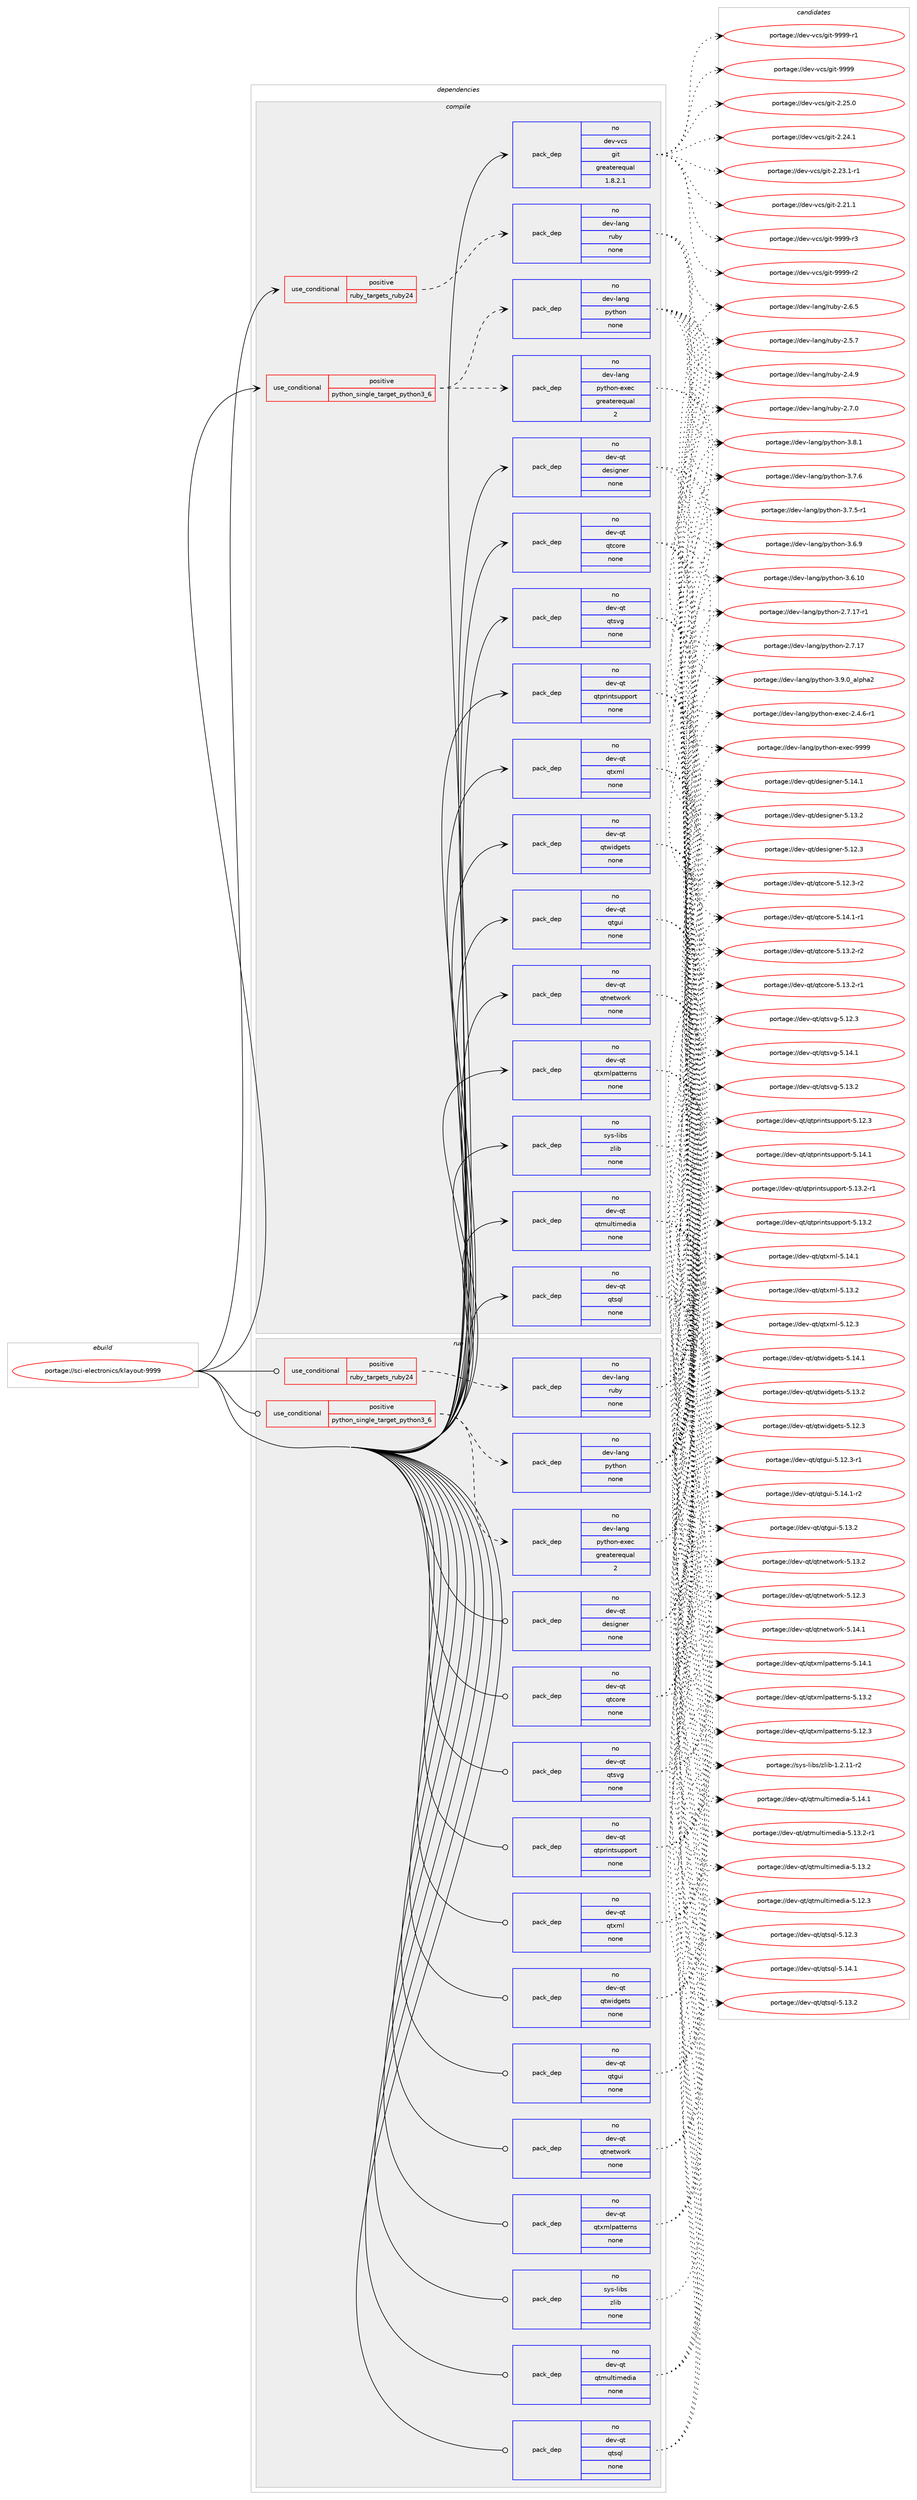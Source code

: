 digraph prolog {

# *************
# Graph options
# *************

newrank=true;
concentrate=true;
compound=true;
graph [rankdir=LR,fontname=Helvetica,fontsize=10,ranksep=1.5];#, ranksep=2.5, nodesep=0.2];
edge  [arrowhead=vee];
node  [fontname=Helvetica,fontsize=10];

# **********
# The ebuild
# **********

subgraph cluster_leftcol {
color=gray;
rank=same;
label=<<i>ebuild</i>>;
id [label="portage://sci-electronics/klayout-9999", color=red, width=4, href="../sci-electronics/klayout-9999.svg"];
}

# ****************
# The dependencies
# ****************

subgraph cluster_midcol {
color=gray;
label=<<i>dependencies</i>>;
subgraph cluster_compile {
fillcolor="#eeeeee";
style=filled;
label=<<i>compile</i>>;
subgraph cond19942 {
dependency98094 [label=<<TABLE BORDER="0" CELLBORDER="1" CELLSPACING="0" CELLPADDING="4"><TR><TD ROWSPAN="3" CELLPADDING="10">use_conditional</TD></TR><TR><TD>positive</TD></TR><TR><TD>python_single_target_python3_6</TD></TR></TABLE>>, shape=none, color=red];
subgraph pack76508 {
dependency98095 [label=<<TABLE BORDER="0" CELLBORDER="1" CELLSPACING="0" CELLPADDING="4" WIDTH="220"><TR><TD ROWSPAN="6" CELLPADDING="30">pack_dep</TD></TR><TR><TD WIDTH="110">no</TD></TR><TR><TD>dev-lang</TD></TR><TR><TD>python</TD></TR><TR><TD>none</TD></TR><TR><TD></TD></TR></TABLE>>, shape=none, color=blue];
}
dependency98094:e -> dependency98095:w [weight=20,style="dashed",arrowhead="vee"];
subgraph pack76509 {
dependency98096 [label=<<TABLE BORDER="0" CELLBORDER="1" CELLSPACING="0" CELLPADDING="4" WIDTH="220"><TR><TD ROWSPAN="6" CELLPADDING="30">pack_dep</TD></TR><TR><TD WIDTH="110">no</TD></TR><TR><TD>dev-lang</TD></TR><TR><TD>python-exec</TD></TR><TR><TD>greaterequal</TD></TR><TR><TD>2</TD></TR></TABLE>>, shape=none, color=blue];
}
dependency98094:e -> dependency98096:w [weight=20,style="dashed",arrowhead="vee"];
}
id:e -> dependency98094:w [weight=20,style="solid",arrowhead="vee"];
subgraph cond19943 {
dependency98097 [label=<<TABLE BORDER="0" CELLBORDER="1" CELLSPACING="0" CELLPADDING="4"><TR><TD ROWSPAN="3" CELLPADDING="10">use_conditional</TD></TR><TR><TD>positive</TD></TR><TR><TD>ruby_targets_ruby24</TD></TR></TABLE>>, shape=none, color=red];
subgraph pack76510 {
dependency98098 [label=<<TABLE BORDER="0" CELLBORDER="1" CELLSPACING="0" CELLPADDING="4" WIDTH="220"><TR><TD ROWSPAN="6" CELLPADDING="30">pack_dep</TD></TR><TR><TD WIDTH="110">no</TD></TR><TR><TD>dev-lang</TD></TR><TR><TD>ruby</TD></TR><TR><TD>none</TD></TR><TR><TD></TD></TR></TABLE>>, shape=none, color=blue];
}
dependency98097:e -> dependency98098:w [weight=20,style="dashed",arrowhead="vee"];
}
id:e -> dependency98097:w [weight=20,style="solid",arrowhead="vee"];
subgraph pack76511 {
dependency98099 [label=<<TABLE BORDER="0" CELLBORDER="1" CELLSPACING="0" CELLPADDING="4" WIDTH="220"><TR><TD ROWSPAN="6" CELLPADDING="30">pack_dep</TD></TR><TR><TD WIDTH="110">no</TD></TR><TR><TD>dev-qt</TD></TR><TR><TD>designer</TD></TR><TR><TD>none</TD></TR><TR><TD></TD></TR></TABLE>>, shape=none, color=blue];
}
id:e -> dependency98099:w [weight=20,style="solid",arrowhead="vee"];
subgraph pack76512 {
dependency98100 [label=<<TABLE BORDER="0" CELLBORDER="1" CELLSPACING="0" CELLPADDING="4" WIDTH="220"><TR><TD ROWSPAN="6" CELLPADDING="30">pack_dep</TD></TR><TR><TD WIDTH="110">no</TD></TR><TR><TD>dev-qt</TD></TR><TR><TD>qtcore</TD></TR><TR><TD>none</TD></TR><TR><TD></TD></TR></TABLE>>, shape=none, color=blue];
}
id:e -> dependency98100:w [weight=20,style="solid",arrowhead="vee"];
subgraph pack76513 {
dependency98101 [label=<<TABLE BORDER="0" CELLBORDER="1" CELLSPACING="0" CELLPADDING="4" WIDTH="220"><TR><TD ROWSPAN="6" CELLPADDING="30">pack_dep</TD></TR><TR><TD WIDTH="110">no</TD></TR><TR><TD>dev-qt</TD></TR><TR><TD>qtgui</TD></TR><TR><TD>none</TD></TR><TR><TD></TD></TR></TABLE>>, shape=none, color=blue];
}
id:e -> dependency98101:w [weight=20,style="solid",arrowhead="vee"];
subgraph pack76514 {
dependency98102 [label=<<TABLE BORDER="0" CELLBORDER="1" CELLSPACING="0" CELLPADDING="4" WIDTH="220"><TR><TD ROWSPAN="6" CELLPADDING="30">pack_dep</TD></TR><TR><TD WIDTH="110">no</TD></TR><TR><TD>dev-qt</TD></TR><TR><TD>qtmultimedia</TD></TR><TR><TD>none</TD></TR><TR><TD></TD></TR></TABLE>>, shape=none, color=blue];
}
id:e -> dependency98102:w [weight=20,style="solid",arrowhead="vee"];
subgraph pack76515 {
dependency98103 [label=<<TABLE BORDER="0" CELLBORDER="1" CELLSPACING="0" CELLPADDING="4" WIDTH="220"><TR><TD ROWSPAN="6" CELLPADDING="30">pack_dep</TD></TR><TR><TD WIDTH="110">no</TD></TR><TR><TD>dev-qt</TD></TR><TR><TD>qtnetwork</TD></TR><TR><TD>none</TD></TR><TR><TD></TD></TR></TABLE>>, shape=none, color=blue];
}
id:e -> dependency98103:w [weight=20,style="solid",arrowhead="vee"];
subgraph pack76516 {
dependency98104 [label=<<TABLE BORDER="0" CELLBORDER="1" CELLSPACING="0" CELLPADDING="4" WIDTH="220"><TR><TD ROWSPAN="6" CELLPADDING="30">pack_dep</TD></TR><TR><TD WIDTH="110">no</TD></TR><TR><TD>dev-qt</TD></TR><TR><TD>qtprintsupport</TD></TR><TR><TD>none</TD></TR><TR><TD></TD></TR></TABLE>>, shape=none, color=blue];
}
id:e -> dependency98104:w [weight=20,style="solid",arrowhead="vee"];
subgraph pack76517 {
dependency98105 [label=<<TABLE BORDER="0" CELLBORDER="1" CELLSPACING="0" CELLPADDING="4" WIDTH="220"><TR><TD ROWSPAN="6" CELLPADDING="30">pack_dep</TD></TR><TR><TD WIDTH="110">no</TD></TR><TR><TD>dev-qt</TD></TR><TR><TD>qtsql</TD></TR><TR><TD>none</TD></TR><TR><TD></TD></TR></TABLE>>, shape=none, color=blue];
}
id:e -> dependency98105:w [weight=20,style="solid",arrowhead="vee"];
subgraph pack76518 {
dependency98106 [label=<<TABLE BORDER="0" CELLBORDER="1" CELLSPACING="0" CELLPADDING="4" WIDTH="220"><TR><TD ROWSPAN="6" CELLPADDING="30">pack_dep</TD></TR><TR><TD WIDTH="110">no</TD></TR><TR><TD>dev-qt</TD></TR><TR><TD>qtsvg</TD></TR><TR><TD>none</TD></TR><TR><TD></TD></TR></TABLE>>, shape=none, color=blue];
}
id:e -> dependency98106:w [weight=20,style="solid",arrowhead="vee"];
subgraph pack76519 {
dependency98107 [label=<<TABLE BORDER="0" CELLBORDER="1" CELLSPACING="0" CELLPADDING="4" WIDTH="220"><TR><TD ROWSPAN="6" CELLPADDING="30">pack_dep</TD></TR><TR><TD WIDTH="110">no</TD></TR><TR><TD>dev-qt</TD></TR><TR><TD>qtwidgets</TD></TR><TR><TD>none</TD></TR><TR><TD></TD></TR></TABLE>>, shape=none, color=blue];
}
id:e -> dependency98107:w [weight=20,style="solid",arrowhead="vee"];
subgraph pack76520 {
dependency98108 [label=<<TABLE BORDER="0" CELLBORDER="1" CELLSPACING="0" CELLPADDING="4" WIDTH="220"><TR><TD ROWSPAN="6" CELLPADDING="30">pack_dep</TD></TR><TR><TD WIDTH="110">no</TD></TR><TR><TD>dev-qt</TD></TR><TR><TD>qtxml</TD></TR><TR><TD>none</TD></TR><TR><TD></TD></TR></TABLE>>, shape=none, color=blue];
}
id:e -> dependency98108:w [weight=20,style="solid",arrowhead="vee"];
subgraph pack76521 {
dependency98109 [label=<<TABLE BORDER="0" CELLBORDER="1" CELLSPACING="0" CELLPADDING="4" WIDTH="220"><TR><TD ROWSPAN="6" CELLPADDING="30">pack_dep</TD></TR><TR><TD WIDTH="110">no</TD></TR><TR><TD>dev-qt</TD></TR><TR><TD>qtxmlpatterns</TD></TR><TR><TD>none</TD></TR><TR><TD></TD></TR></TABLE>>, shape=none, color=blue];
}
id:e -> dependency98109:w [weight=20,style="solid",arrowhead="vee"];
subgraph pack76522 {
dependency98110 [label=<<TABLE BORDER="0" CELLBORDER="1" CELLSPACING="0" CELLPADDING="4" WIDTH="220"><TR><TD ROWSPAN="6" CELLPADDING="30">pack_dep</TD></TR><TR><TD WIDTH="110">no</TD></TR><TR><TD>dev-vcs</TD></TR><TR><TD>git</TD></TR><TR><TD>greaterequal</TD></TR><TR><TD>1.8.2.1</TD></TR></TABLE>>, shape=none, color=blue];
}
id:e -> dependency98110:w [weight=20,style="solid",arrowhead="vee"];
subgraph pack76523 {
dependency98111 [label=<<TABLE BORDER="0" CELLBORDER="1" CELLSPACING="0" CELLPADDING="4" WIDTH="220"><TR><TD ROWSPAN="6" CELLPADDING="30">pack_dep</TD></TR><TR><TD WIDTH="110">no</TD></TR><TR><TD>sys-libs</TD></TR><TR><TD>zlib</TD></TR><TR><TD>none</TD></TR><TR><TD></TD></TR></TABLE>>, shape=none, color=blue];
}
id:e -> dependency98111:w [weight=20,style="solid",arrowhead="vee"];
}
subgraph cluster_compileandrun {
fillcolor="#eeeeee";
style=filled;
label=<<i>compile and run</i>>;
}
subgraph cluster_run {
fillcolor="#eeeeee";
style=filled;
label=<<i>run</i>>;
subgraph cond19944 {
dependency98112 [label=<<TABLE BORDER="0" CELLBORDER="1" CELLSPACING="0" CELLPADDING="4"><TR><TD ROWSPAN="3" CELLPADDING="10">use_conditional</TD></TR><TR><TD>positive</TD></TR><TR><TD>python_single_target_python3_6</TD></TR></TABLE>>, shape=none, color=red];
subgraph pack76524 {
dependency98113 [label=<<TABLE BORDER="0" CELLBORDER="1" CELLSPACING="0" CELLPADDING="4" WIDTH="220"><TR><TD ROWSPAN="6" CELLPADDING="30">pack_dep</TD></TR><TR><TD WIDTH="110">no</TD></TR><TR><TD>dev-lang</TD></TR><TR><TD>python</TD></TR><TR><TD>none</TD></TR><TR><TD></TD></TR></TABLE>>, shape=none, color=blue];
}
dependency98112:e -> dependency98113:w [weight=20,style="dashed",arrowhead="vee"];
subgraph pack76525 {
dependency98114 [label=<<TABLE BORDER="0" CELLBORDER="1" CELLSPACING="0" CELLPADDING="4" WIDTH="220"><TR><TD ROWSPAN="6" CELLPADDING="30">pack_dep</TD></TR><TR><TD WIDTH="110">no</TD></TR><TR><TD>dev-lang</TD></TR><TR><TD>python-exec</TD></TR><TR><TD>greaterequal</TD></TR><TR><TD>2</TD></TR></TABLE>>, shape=none, color=blue];
}
dependency98112:e -> dependency98114:w [weight=20,style="dashed",arrowhead="vee"];
}
id:e -> dependency98112:w [weight=20,style="solid",arrowhead="odot"];
subgraph cond19945 {
dependency98115 [label=<<TABLE BORDER="0" CELLBORDER="1" CELLSPACING="0" CELLPADDING="4"><TR><TD ROWSPAN="3" CELLPADDING="10">use_conditional</TD></TR><TR><TD>positive</TD></TR><TR><TD>ruby_targets_ruby24</TD></TR></TABLE>>, shape=none, color=red];
subgraph pack76526 {
dependency98116 [label=<<TABLE BORDER="0" CELLBORDER="1" CELLSPACING="0" CELLPADDING="4" WIDTH="220"><TR><TD ROWSPAN="6" CELLPADDING="30">pack_dep</TD></TR><TR><TD WIDTH="110">no</TD></TR><TR><TD>dev-lang</TD></TR><TR><TD>ruby</TD></TR><TR><TD>none</TD></TR><TR><TD></TD></TR></TABLE>>, shape=none, color=blue];
}
dependency98115:e -> dependency98116:w [weight=20,style="dashed",arrowhead="vee"];
}
id:e -> dependency98115:w [weight=20,style="solid",arrowhead="odot"];
subgraph pack76527 {
dependency98117 [label=<<TABLE BORDER="0" CELLBORDER="1" CELLSPACING="0" CELLPADDING="4" WIDTH="220"><TR><TD ROWSPAN="6" CELLPADDING="30">pack_dep</TD></TR><TR><TD WIDTH="110">no</TD></TR><TR><TD>dev-qt</TD></TR><TR><TD>designer</TD></TR><TR><TD>none</TD></TR><TR><TD></TD></TR></TABLE>>, shape=none, color=blue];
}
id:e -> dependency98117:w [weight=20,style="solid",arrowhead="odot"];
subgraph pack76528 {
dependency98118 [label=<<TABLE BORDER="0" CELLBORDER="1" CELLSPACING="0" CELLPADDING="4" WIDTH="220"><TR><TD ROWSPAN="6" CELLPADDING="30">pack_dep</TD></TR><TR><TD WIDTH="110">no</TD></TR><TR><TD>dev-qt</TD></TR><TR><TD>qtcore</TD></TR><TR><TD>none</TD></TR><TR><TD></TD></TR></TABLE>>, shape=none, color=blue];
}
id:e -> dependency98118:w [weight=20,style="solid",arrowhead="odot"];
subgraph pack76529 {
dependency98119 [label=<<TABLE BORDER="0" CELLBORDER="1" CELLSPACING="0" CELLPADDING="4" WIDTH="220"><TR><TD ROWSPAN="6" CELLPADDING="30">pack_dep</TD></TR><TR><TD WIDTH="110">no</TD></TR><TR><TD>dev-qt</TD></TR><TR><TD>qtgui</TD></TR><TR><TD>none</TD></TR><TR><TD></TD></TR></TABLE>>, shape=none, color=blue];
}
id:e -> dependency98119:w [weight=20,style="solid",arrowhead="odot"];
subgraph pack76530 {
dependency98120 [label=<<TABLE BORDER="0" CELLBORDER="1" CELLSPACING="0" CELLPADDING="4" WIDTH="220"><TR><TD ROWSPAN="6" CELLPADDING="30">pack_dep</TD></TR><TR><TD WIDTH="110">no</TD></TR><TR><TD>dev-qt</TD></TR><TR><TD>qtmultimedia</TD></TR><TR><TD>none</TD></TR><TR><TD></TD></TR></TABLE>>, shape=none, color=blue];
}
id:e -> dependency98120:w [weight=20,style="solid",arrowhead="odot"];
subgraph pack76531 {
dependency98121 [label=<<TABLE BORDER="0" CELLBORDER="1" CELLSPACING="0" CELLPADDING="4" WIDTH="220"><TR><TD ROWSPAN="6" CELLPADDING="30">pack_dep</TD></TR><TR><TD WIDTH="110">no</TD></TR><TR><TD>dev-qt</TD></TR><TR><TD>qtnetwork</TD></TR><TR><TD>none</TD></TR><TR><TD></TD></TR></TABLE>>, shape=none, color=blue];
}
id:e -> dependency98121:w [weight=20,style="solid",arrowhead="odot"];
subgraph pack76532 {
dependency98122 [label=<<TABLE BORDER="0" CELLBORDER="1" CELLSPACING="0" CELLPADDING="4" WIDTH="220"><TR><TD ROWSPAN="6" CELLPADDING="30">pack_dep</TD></TR><TR><TD WIDTH="110">no</TD></TR><TR><TD>dev-qt</TD></TR><TR><TD>qtprintsupport</TD></TR><TR><TD>none</TD></TR><TR><TD></TD></TR></TABLE>>, shape=none, color=blue];
}
id:e -> dependency98122:w [weight=20,style="solid",arrowhead="odot"];
subgraph pack76533 {
dependency98123 [label=<<TABLE BORDER="0" CELLBORDER="1" CELLSPACING="0" CELLPADDING="4" WIDTH="220"><TR><TD ROWSPAN="6" CELLPADDING="30">pack_dep</TD></TR><TR><TD WIDTH="110">no</TD></TR><TR><TD>dev-qt</TD></TR><TR><TD>qtsql</TD></TR><TR><TD>none</TD></TR><TR><TD></TD></TR></TABLE>>, shape=none, color=blue];
}
id:e -> dependency98123:w [weight=20,style="solid",arrowhead="odot"];
subgraph pack76534 {
dependency98124 [label=<<TABLE BORDER="0" CELLBORDER="1" CELLSPACING="0" CELLPADDING="4" WIDTH="220"><TR><TD ROWSPAN="6" CELLPADDING="30">pack_dep</TD></TR><TR><TD WIDTH="110">no</TD></TR><TR><TD>dev-qt</TD></TR><TR><TD>qtsvg</TD></TR><TR><TD>none</TD></TR><TR><TD></TD></TR></TABLE>>, shape=none, color=blue];
}
id:e -> dependency98124:w [weight=20,style="solid",arrowhead="odot"];
subgraph pack76535 {
dependency98125 [label=<<TABLE BORDER="0" CELLBORDER="1" CELLSPACING="0" CELLPADDING="4" WIDTH="220"><TR><TD ROWSPAN="6" CELLPADDING="30">pack_dep</TD></TR><TR><TD WIDTH="110">no</TD></TR><TR><TD>dev-qt</TD></TR><TR><TD>qtwidgets</TD></TR><TR><TD>none</TD></TR><TR><TD></TD></TR></TABLE>>, shape=none, color=blue];
}
id:e -> dependency98125:w [weight=20,style="solid",arrowhead="odot"];
subgraph pack76536 {
dependency98126 [label=<<TABLE BORDER="0" CELLBORDER="1" CELLSPACING="0" CELLPADDING="4" WIDTH="220"><TR><TD ROWSPAN="6" CELLPADDING="30">pack_dep</TD></TR><TR><TD WIDTH="110">no</TD></TR><TR><TD>dev-qt</TD></TR><TR><TD>qtxml</TD></TR><TR><TD>none</TD></TR><TR><TD></TD></TR></TABLE>>, shape=none, color=blue];
}
id:e -> dependency98126:w [weight=20,style="solid",arrowhead="odot"];
subgraph pack76537 {
dependency98127 [label=<<TABLE BORDER="0" CELLBORDER="1" CELLSPACING="0" CELLPADDING="4" WIDTH="220"><TR><TD ROWSPAN="6" CELLPADDING="30">pack_dep</TD></TR><TR><TD WIDTH="110">no</TD></TR><TR><TD>dev-qt</TD></TR><TR><TD>qtxmlpatterns</TD></TR><TR><TD>none</TD></TR><TR><TD></TD></TR></TABLE>>, shape=none, color=blue];
}
id:e -> dependency98127:w [weight=20,style="solid",arrowhead="odot"];
subgraph pack76538 {
dependency98128 [label=<<TABLE BORDER="0" CELLBORDER="1" CELLSPACING="0" CELLPADDING="4" WIDTH="220"><TR><TD ROWSPAN="6" CELLPADDING="30">pack_dep</TD></TR><TR><TD WIDTH="110">no</TD></TR><TR><TD>sys-libs</TD></TR><TR><TD>zlib</TD></TR><TR><TD>none</TD></TR><TR><TD></TD></TR></TABLE>>, shape=none, color=blue];
}
id:e -> dependency98128:w [weight=20,style="solid",arrowhead="odot"];
}
}

# **************
# The candidates
# **************

subgraph cluster_choices {
rank=same;
color=gray;
label=<<i>candidates</i>>;

subgraph choice76508 {
color=black;
nodesep=1;
choice10010111845108971101034711212111610411111045514657464895971081121049750 [label="portage://dev-lang/python-3.9.0_alpha2", color=red, width=4,href="../dev-lang/python-3.9.0_alpha2.svg"];
choice100101118451089711010347112121116104111110455146564649 [label="portage://dev-lang/python-3.8.1", color=red, width=4,href="../dev-lang/python-3.8.1.svg"];
choice100101118451089711010347112121116104111110455146554654 [label="portage://dev-lang/python-3.7.6", color=red, width=4,href="../dev-lang/python-3.7.6.svg"];
choice1001011184510897110103471121211161041111104551465546534511449 [label="portage://dev-lang/python-3.7.5-r1", color=red, width=4,href="../dev-lang/python-3.7.5-r1.svg"];
choice100101118451089711010347112121116104111110455146544657 [label="portage://dev-lang/python-3.6.9", color=red, width=4,href="../dev-lang/python-3.6.9.svg"];
choice10010111845108971101034711212111610411111045514654464948 [label="portage://dev-lang/python-3.6.10", color=red, width=4,href="../dev-lang/python-3.6.10.svg"];
choice100101118451089711010347112121116104111110455046554649554511449 [label="portage://dev-lang/python-2.7.17-r1", color=red, width=4,href="../dev-lang/python-2.7.17-r1.svg"];
choice10010111845108971101034711212111610411111045504655464955 [label="portage://dev-lang/python-2.7.17", color=red, width=4,href="../dev-lang/python-2.7.17.svg"];
dependency98095:e -> choice10010111845108971101034711212111610411111045514657464895971081121049750:w [style=dotted,weight="100"];
dependency98095:e -> choice100101118451089711010347112121116104111110455146564649:w [style=dotted,weight="100"];
dependency98095:e -> choice100101118451089711010347112121116104111110455146554654:w [style=dotted,weight="100"];
dependency98095:e -> choice1001011184510897110103471121211161041111104551465546534511449:w [style=dotted,weight="100"];
dependency98095:e -> choice100101118451089711010347112121116104111110455146544657:w [style=dotted,weight="100"];
dependency98095:e -> choice10010111845108971101034711212111610411111045514654464948:w [style=dotted,weight="100"];
dependency98095:e -> choice100101118451089711010347112121116104111110455046554649554511449:w [style=dotted,weight="100"];
dependency98095:e -> choice10010111845108971101034711212111610411111045504655464955:w [style=dotted,weight="100"];
}
subgraph choice76509 {
color=black;
nodesep=1;
choice10010111845108971101034711212111610411111045101120101994557575757 [label="portage://dev-lang/python-exec-9999", color=red, width=4,href="../dev-lang/python-exec-9999.svg"];
choice10010111845108971101034711212111610411111045101120101994550465246544511449 [label="portage://dev-lang/python-exec-2.4.6-r1", color=red, width=4,href="../dev-lang/python-exec-2.4.6-r1.svg"];
dependency98096:e -> choice10010111845108971101034711212111610411111045101120101994557575757:w [style=dotted,weight="100"];
dependency98096:e -> choice10010111845108971101034711212111610411111045101120101994550465246544511449:w [style=dotted,weight="100"];
}
subgraph choice76510 {
color=black;
nodesep=1;
choice10010111845108971101034711411798121455046554648 [label="portage://dev-lang/ruby-2.7.0", color=red, width=4,href="../dev-lang/ruby-2.7.0.svg"];
choice10010111845108971101034711411798121455046544653 [label="portage://dev-lang/ruby-2.6.5", color=red, width=4,href="../dev-lang/ruby-2.6.5.svg"];
choice10010111845108971101034711411798121455046534655 [label="portage://dev-lang/ruby-2.5.7", color=red, width=4,href="../dev-lang/ruby-2.5.7.svg"];
choice10010111845108971101034711411798121455046524657 [label="portage://dev-lang/ruby-2.4.9", color=red, width=4,href="../dev-lang/ruby-2.4.9.svg"];
dependency98098:e -> choice10010111845108971101034711411798121455046554648:w [style=dotted,weight="100"];
dependency98098:e -> choice10010111845108971101034711411798121455046544653:w [style=dotted,weight="100"];
dependency98098:e -> choice10010111845108971101034711411798121455046534655:w [style=dotted,weight="100"];
dependency98098:e -> choice10010111845108971101034711411798121455046524657:w [style=dotted,weight="100"];
}
subgraph choice76511 {
color=black;
nodesep=1;
choice100101118451131164710010111510510311010111445534649524649 [label="portage://dev-qt/designer-5.14.1", color=red, width=4,href="../dev-qt/designer-5.14.1.svg"];
choice100101118451131164710010111510510311010111445534649514650 [label="portage://dev-qt/designer-5.13.2", color=red, width=4,href="../dev-qt/designer-5.13.2.svg"];
choice100101118451131164710010111510510311010111445534649504651 [label="portage://dev-qt/designer-5.12.3", color=red, width=4,href="../dev-qt/designer-5.12.3.svg"];
dependency98099:e -> choice100101118451131164710010111510510311010111445534649524649:w [style=dotted,weight="100"];
dependency98099:e -> choice100101118451131164710010111510510311010111445534649514650:w [style=dotted,weight="100"];
dependency98099:e -> choice100101118451131164710010111510510311010111445534649504651:w [style=dotted,weight="100"];
}
subgraph choice76512 {
color=black;
nodesep=1;
choice100101118451131164711311699111114101455346495246494511449 [label="portage://dev-qt/qtcore-5.14.1-r1", color=red, width=4,href="../dev-qt/qtcore-5.14.1-r1.svg"];
choice100101118451131164711311699111114101455346495146504511450 [label="portage://dev-qt/qtcore-5.13.2-r2", color=red, width=4,href="../dev-qt/qtcore-5.13.2-r2.svg"];
choice100101118451131164711311699111114101455346495146504511449 [label="portage://dev-qt/qtcore-5.13.2-r1", color=red, width=4,href="../dev-qt/qtcore-5.13.2-r1.svg"];
choice100101118451131164711311699111114101455346495046514511450 [label="portage://dev-qt/qtcore-5.12.3-r2", color=red, width=4,href="../dev-qt/qtcore-5.12.3-r2.svg"];
dependency98100:e -> choice100101118451131164711311699111114101455346495246494511449:w [style=dotted,weight="100"];
dependency98100:e -> choice100101118451131164711311699111114101455346495146504511450:w [style=dotted,weight="100"];
dependency98100:e -> choice100101118451131164711311699111114101455346495146504511449:w [style=dotted,weight="100"];
dependency98100:e -> choice100101118451131164711311699111114101455346495046514511450:w [style=dotted,weight="100"];
}
subgraph choice76513 {
color=black;
nodesep=1;
choice1001011184511311647113116103117105455346495246494511450 [label="portage://dev-qt/qtgui-5.14.1-r2", color=red, width=4,href="../dev-qt/qtgui-5.14.1-r2.svg"];
choice100101118451131164711311610311710545534649514650 [label="portage://dev-qt/qtgui-5.13.2", color=red, width=4,href="../dev-qt/qtgui-5.13.2.svg"];
choice1001011184511311647113116103117105455346495046514511449 [label="portage://dev-qt/qtgui-5.12.3-r1", color=red, width=4,href="../dev-qt/qtgui-5.12.3-r1.svg"];
dependency98101:e -> choice1001011184511311647113116103117105455346495246494511450:w [style=dotted,weight="100"];
dependency98101:e -> choice100101118451131164711311610311710545534649514650:w [style=dotted,weight="100"];
dependency98101:e -> choice1001011184511311647113116103117105455346495046514511449:w [style=dotted,weight="100"];
}
subgraph choice76514 {
color=black;
nodesep=1;
choice10010111845113116471131161091171081161051091011001059745534649524649 [label="portage://dev-qt/qtmultimedia-5.14.1", color=red, width=4,href="../dev-qt/qtmultimedia-5.14.1.svg"];
choice100101118451131164711311610911710811610510910110010597455346495146504511449 [label="portage://dev-qt/qtmultimedia-5.13.2-r1", color=red, width=4,href="../dev-qt/qtmultimedia-5.13.2-r1.svg"];
choice10010111845113116471131161091171081161051091011001059745534649514650 [label="portage://dev-qt/qtmultimedia-5.13.2", color=red, width=4,href="../dev-qt/qtmultimedia-5.13.2.svg"];
choice10010111845113116471131161091171081161051091011001059745534649504651 [label="portage://dev-qt/qtmultimedia-5.12.3", color=red, width=4,href="../dev-qt/qtmultimedia-5.12.3.svg"];
dependency98102:e -> choice10010111845113116471131161091171081161051091011001059745534649524649:w [style=dotted,weight="100"];
dependency98102:e -> choice100101118451131164711311610911710811610510910110010597455346495146504511449:w [style=dotted,weight="100"];
dependency98102:e -> choice10010111845113116471131161091171081161051091011001059745534649514650:w [style=dotted,weight="100"];
dependency98102:e -> choice10010111845113116471131161091171081161051091011001059745534649504651:w [style=dotted,weight="100"];
}
subgraph choice76515 {
color=black;
nodesep=1;
choice100101118451131164711311611010111611911111410745534649524649 [label="portage://dev-qt/qtnetwork-5.14.1", color=red, width=4,href="../dev-qt/qtnetwork-5.14.1.svg"];
choice100101118451131164711311611010111611911111410745534649514650 [label="portage://dev-qt/qtnetwork-5.13.2", color=red, width=4,href="../dev-qt/qtnetwork-5.13.2.svg"];
choice100101118451131164711311611010111611911111410745534649504651 [label="portage://dev-qt/qtnetwork-5.12.3", color=red, width=4,href="../dev-qt/qtnetwork-5.12.3.svg"];
dependency98103:e -> choice100101118451131164711311611010111611911111410745534649524649:w [style=dotted,weight="100"];
dependency98103:e -> choice100101118451131164711311611010111611911111410745534649514650:w [style=dotted,weight="100"];
dependency98103:e -> choice100101118451131164711311611010111611911111410745534649504651:w [style=dotted,weight="100"];
}
subgraph choice76516 {
color=black;
nodesep=1;
choice100101118451131164711311611211410511011611511711211211111411645534649524649 [label="portage://dev-qt/qtprintsupport-5.14.1", color=red, width=4,href="../dev-qt/qtprintsupport-5.14.1.svg"];
choice1001011184511311647113116112114105110116115117112112111114116455346495146504511449 [label="portage://dev-qt/qtprintsupport-5.13.2-r1", color=red, width=4,href="../dev-qt/qtprintsupport-5.13.2-r1.svg"];
choice100101118451131164711311611211410511011611511711211211111411645534649514650 [label="portage://dev-qt/qtprintsupport-5.13.2", color=red, width=4,href="../dev-qt/qtprintsupport-5.13.2.svg"];
choice100101118451131164711311611211410511011611511711211211111411645534649504651 [label="portage://dev-qt/qtprintsupport-5.12.3", color=red, width=4,href="../dev-qt/qtprintsupport-5.12.3.svg"];
dependency98104:e -> choice100101118451131164711311611211410511011611511711211211111411645534649524649:w [style=dotted,weight="100"];
dependency98104:e -> choice1001011184511311647113116112114105110116115117112112111114116455346495146504511449:w [style=dotted,weight="100"];
dependency98104:e -> choice100101118451131164711311611211410511011611511711211211111411645534649514650:w [style=dotted,weight="100"];
dependency98104:e -> choice100101118451131164711311611211410511011611511711211211111411645534649504651:w [style=dotted,weight="100"];
}
subgraph choice76517 {
color=black;
nodesep=1;
choice100101118451131164711311611511310845534649524649 [label="portage://dev-qt/qtsql-5.14.1", color=red, width=4,href="../dev-qt/qtsql-5.14.1.svg"];
choice100101118451131164711311611511310845534649514650 [label="portage://dev-qt/qtsql-5.13.2", color=red, width=4,href="../dev-qt/qtsql-5.13.2.svg"];
choice100101118451131164711311611511310845534649504651 [label="portage://dev-qt/qtsql-5.12.3", color=red, width=4,href="../dev-qt/qtsql-5.12.3.svg"];
dependency98105:e -> choice100101118451131164711311611511310845534649524649:w [style=dotted,weight="100"];
dependency98105:e -> choice100101118451131164711311611511310845534649514650:w [style=dotted,weight="100"];
dependency98105:e -> choice100101118451131164711311611511310845534649504651:w [style=dotted,weight="100"];
}
subgraph choice76518 {
color=black;
nodesep=1;
choice100101118451131164711311611511810345534649524649 [label="portage://dev-qt/qtsvg-5.14.1", color=red, width=4,href="../dev-qt/qtsvg-5.14.1.svg"];
choice100101118451131164711311611511810345534649514650 [label="portage://dev-qt/qtsvg-5.13.2", color=red, width=4,href="../dev-qt/qtsvg-5.13.2.svg"];
choice100101118451131164711311611511810345534649504651 [label="portage://dev-qt/qtsvg-5.12.3", color=red, width=4,href="../dev-qt/qtsvg-5.12.3.svg"];
dependency98106:e -> choice100101118451131164711311611511810345534649524649:w [style=dotted,weight="100"];
dependency98106:e -> choice100101118451131164711311611511810345534649514650:w [style=dotted,weight="100"];
dependency98106:e -> choice100101118451131164711311611511810345534649504651:w [style=dotted,weight="100"];
}
subgraph choice76519 {
color=black;
nodesep=1;
choice100101118451131164711311611910510010310111611545534649524649 [label="portage://dev-qt/qtwidgets-5.14.1", color=red, width=4,href="../dev-qt/qtwidgets-5.14.1.svg"];
choice100101118451131164711311611910510010310111611545534649514650 [label="portage://dev-qt/qtwidgets-5.13.2", color=red, width=4,href="../dev-qt/qtwidgets-5.13.2.svg"];
choice100101118451131164711311611910510010310111611545534649504651 [label="portage://dev-qt/qtwidgets-5.12.3", color=red, width=4,href="../dev-qt/qtwidgets-5.12.3.svg"];
dependency98107:e -> choice100101118451131164711311611910510010310111611545534649524649:w [style=dotted,weight="100"];
dependency98107:e -> choice100101118451131164711311611910510010310111611545534649514650:w [style=dotted,weight="100"];
dependency98107:e -> choice100101118451131164711311611910510010310111611545534649504651:w [style=dotted,weight="100"];
}
subgraph choice76520 {
color=black;
nodesep=1;
choice100101118451131164711311612010910845534649524649 [label="portage://dev-qt/qtxml-5.14.1", color=red, width=4,href="../dev-qt/qtxml-5.14.1.svg"];
choice100101118451131164711311612010910845534649514650 [label="portage://dev-qt/qtxml-5.13.2", color=red, width=4,href="../dev-qt/qtxml-5.13.2.svg"];
choice100101118451131164711311612010910845534649504651 [label="portage://dev-qt/qtxml-5.12.3", color=red, width=4,href="../dev-qt/qtxml-5.12.3.svg"];
dependency98108:e -> choice100101118451131164711311612010910845534649524649:w [style=dotted,weight="100"];
dependency98108:e -> choice100101118451131164711311612010910845534649514650:w [style=dotted,weight="100"];
dependency98108:e -> choice100101118451131164711311612010910845534649504651:w [style=dotted,weight="100"];
}
subgraph choice76521 {
color=black;
nodesep=1;
choice10010111845113116471131161201091081129711611610111411011545534649524649 [label="portage://dev-qt/qtxmlpatterns-5.14.1", color=red, width=4,href="../dev-qt/qtxmlpatterns-5.14.1.svg"];
choice10010111845113116471131161201091081129711611610111411011545534649514650 [label="portage://dev-qt/qtxmlpatterns-5.13.2", color=red, width=4,href="../dev-qt/qtxmlpatterns-5.13.2.svg"];
choice10010111845113116471131161201091081129711611610111411011545534649504651 [label="portage://dev-qt/qtxmlpatterns-5.12.3", color=red, width=4,href="../dev-qt/qtxmlpatterns-5.12.3.svg"];
dependency98109:e -> choice10010111845113116471131161201091081129711611610111411011545534649524649:w [style=dotted,weight="100"];
dependency98109:e -> choice10010111845113116471131161201091081129711611610111411011545534649514650:w [style=dotted,weight="100"];
dependency98109:e -> choice10010111845113116471131161201091081129711611610111411011545534649504651:w [style=dotted,weight="100"];
}
subgraph choice76522 {
color=black;
nodesep=1;
choice10010111845118991154710310511645575757574511451 [label="portage://dev-vcs/git-9999-r3", color=red, width=4,href="../dev-vcs/git-9999-r3.svg"];
choice10010111845118991154710310511645575757574511450 [label="portage://dev-vcs/git-9999-r2", color=red, width=4,href="../dev-vcs/git-9999-r2.svg"];
choice10010111845118991154710310511645575757574511449 [label="portage://dev-vcs/git-9999-r1", color=red, width=4,href="../dev-vcs/git-9999-r1.svg"];
choice1001011184511899115471031051164557575757 [label="portage://dev-vcs/git-9999", color=red, width=4,href="../dev-vcs/git-9999.svg"];
choice10010111845118991154710310511645504650534648 [label="portage://dev-vcs/git-2.25.0", color=red, width=4,href="../dev-vcs/git-2.25.0.svg"];
choice10010111845118991154710310511645504650524649 [label="portage://dev-vcs/git-2.24.1", color=red, width=4,href="../dev-vcs/git-2.24.1.svg"];
choice100101118451189911547103105116455046505146494511449 [label="portage://dev-vcs/git-2.23.1-r1", color=red, width=4,href="../dev-vcs/git-2.23.1-r1.svg"];
choice10010111845118991154710310511645504650494649 [label="portage://dev-vcs/git-2.21.1", color=red, width=4,href="../dev-vcs/git-2.21.1.svg"];
dependency98110:e -> choice10010111845118991154710310511645575757574511451:w [style=dotted,weight="100"];
dependency98110:e -> choice10010111845118991154710310511645575757574511450:w [style=dotted,weight="100"];
dependency98110:e -> choice10010111845118991154710310511645575757574511449:w [style=dotted,weight="100"];
dependency98110:e -> choice1001011184511899115471031051164557575757:w [style=dotted,weight="100"];
dependency98110:e -> choice10010111845118991154710310511645504650534648:w [style=dotted,weight="100"];
dependency98110:e -> choice10010111845118991154710310511645504650524649:w [style=dotted,weight="100"];
dependency98110:e -> choice100101118451189911547103105116455046505146494511449:w [style=dotted,weight="100"];
dependency98110:e -> choice10010111845118991154710310511645504650494649:w [style=dotted,weight="100"];
}
subgraph choice76523 {
color=black;
nodesep=1;
choice11512111545108105981154712210810598454946504649494511450 [label="portage://sys-libs/zlib-1.2.11-r2", color=red, width=4,href="../sys-libs/zlib-1.2.11-r2.svg"];
dependency98111:e -> choice11512111545108105981154712210810598454946504649494511450:w [style=dotted,weight="100"];
}
subgraph choice76524 {
color=black;
nodesep=1;
choice10010111845108971101034711212111610411111045514657464895971081121049750 [label="portage://dev-lang/python-3.9.0_alpha2", color=red, width=4,href="../dev-lang/python-3.9.0_alpha2.svg"];
choice100101118451089711010347112121116104111110455146564649 [label="portage://dev-lang/python-3.8.1", color=red, width=4,href="../dev-lang/python-3.8.1.svg"];
choice100101118451089711010347112121116104111110455146554654 [label="portage://dev-lang/python-3.7.6", color=red, width=4,href="../dev-lang/python-3.7.6.svg"];
choice1001011184510897110103471121211161041111104551465546534511449 [label="portage://dev-lang/python-3.7.5-r1", color=red, width=4,href="../dev-lang/python-3.7.5-r1.svg"];
choice100101118451089711010347112121116104111110455146544657 [label="portage://dev-lang/python-3.6.9", color=red, width=4,href="../dev-lang/python-3.6.9.svg"];
choice10010111845108971101034711212111610411111045514654464948 [label="portage://dev-lang/python-3.6.10", color=red, width=4,href="../dev-lang/python-3.6.10.svg"];
choice100101118451089711010347112121116104111110455046554649554511449 [label="portage://dev-lang/python-2.7.17-r1", color=red, width=4,href="../dev-lang/python-2.7.17-r1.svg"];
choice10010111845108971101034711212111610411111045504655464955 [label="portage://dev-lang/python-2.7.17", color=red, width=4,href="../dev-lang/python-2.7.17.svg"];
dependency98113:e -> choice10010111845108971101034711212111610411111045514657464895971081121049750:w [style=dotted,weight="100"];
dependency98113:e -> choice100101118451089711010347112121116104111110455146564649:w [style=dotted,weight="100"];
dependency98113:e -> choice100101118451089711010347112121116104111110455146554654:w [style=dotted,weight="100"];
dependency98113:e -> choice1001011184510897110103471121211161041111104551465546534511449:w [style=dotted,weight="100"];
dependency98113:e -> choice100101118451089711010347112121116104111110455146544657:w [style=dotted,weight="100"];
dependency98113:e -> choice10010111845108971101034711212111610411111045514654464948:w [style=dotted,weight="100"];
dependency98113:e -> choice100101118451089711010347112121116104111110455046554649554511449:w [style=dotted,weight="100"];
dependency98113:e -> choice10010111845108971101034711212111610411111045504655464955:w [style=dotted,weight="100"];
}
subgraph choice76525 {
color=black;
nodesep=1;
choice10010111845108971101034711212111610411111045101120101994557575757 [label="portage://dev-lang/python-exec-9999", color=red, width=4,href="../dev-lang/python-exec-9999.svg"];
choice10010111845108971101034711212111610411111045101120101994550465246544511449 [label="portage://dev-lang/python-exec-2.4.6-r1", color=red, width=4,href="../dev-lang/python-exec-2.4.6-r1.svg"];
dependency98114:e -> choice10010111845108971101034711212111610411111045101120101994557575757:w [style=dotted,weight="100"];
dependency98114:e -> choice10010111845108971101034711212111610411111045101120101994550465246544511449:w [style=dotted,weight="100"];
}
subgraph choice76526 {
color=black;
nodesep=1;
choice10010111845108971101034711411798121455046554648 [label="portage://dev-lang/ruby-2.7.0", color=red, width=4,href="../dev-lang/ruby-2.7.0.svg"];
choice10010111845108971101034711411798121455046544653 [label="portage://dev-lang/ruby-2.6.5", color=red, width=4,href="../dev-lang/ruby-2.6.5.svg"];
choice10010111845108971101034711411798121455046534655 [label="portage://dev-lang/ruby-2.5.7", color=red, width=4,href="../dev-lang/ruby-2.5.7.svg"];
choice10010111845108971101034711411798121455046524657 [label="portage://dev-lang/ruby-2.4.9", color=red, width=4,href="../dev-lang/ruby-2.4.9.svg"];
dependency98116:e -> choice10010111845108971101034711411798121455046554648:w [style=dotted,weight="100"];
dependency98116:e -> choice10010111845108971101034711411798121455046544653:w [style=dotted,weight="100"];
dependency98116:e -> choice10010111845108971101034711411798121455046534655:w [style=dotted,weight="100"];
dependency98116:e -> choice10010111845108971101034711411798121455046524657:w [style=dotted,weight="100"];
}
subgraph choice76527 {
color=black;
nodesep=1;
choice100101118451131164710010111510510311010111445534649524649 [label="portage://dev-qt/designer-5.14.1", color=red, width=4,href="../dev-qt/designer-5.14.1.svg"];
choice100101118451131164710010111510510311010111445534649514650 [label="portage://dev-qt/designer-5.13.2", color=red, width=4,href="../dev-qt/designer-5.13.2.svg"];
choice100101118451131164710010111510510311010111445534649504651 [label="portage://dev-qt/designer-5.12.3", color=red, width=4,href="../dev-qt/designer-5.12.3.svg"];
dependency98117:e -> choice100101118451131164710010111510510311010111445534649524649:w [style=dotted,weight="100"];
dependency98117:e -> choice100101118451131164710010111510510311010111445534649514650:w [style=dotted,weight="100"];
dependency98117:e -> choice100101118451131164710010111510510311010111445534649504651:w [style=dotted,weight="100"];
}
subgraph choice76528 {
color=black;
nodesep=1;
choice100101118451131164711311699111114101455346495246494511449 [label="portage://dev-qt/qtcore-5.14.1-r1", color=red, width=4,href="../dev-qt/qtcore-5.14.1-r1.svg"];
choice100101118451131164711311699111114101455346495146504511450 [label="portage://dev-qt/qtcore-5.13.2-r2", color=red, width=4,href="../dev-qt/qtcore-5.13.2-r2.svg"];
choice100101118451131164711311699111114101455346495146504511449 [label="portage://dev-qt/qtcore-5.13.2-r1", color=red, width=4,href="../dev-qt/qtcore-5.13.2-r1.svg"];
choice100101118451131164711311699111114101455346495046514511450 [label="portage://dev-qt/qtcore-5.12.3-r2", color=red, width=4,href="../dev-qt/qtcore-5.12.3-r2.svg"];
dependency98118:e -> choice100101118451131164711311699111114101455346495246494511449:w [style=dotted,weight="100"];
dependency98118:e -> choice100101118451131164711311699111114101455346495146504511450:w [style=dotted,weight="100"];
dependency98118:e -> choice100101118451131164711311699111114101455346495146504511449:w [style=dotted,weight="100"];
dependency98118:e -> choice100101118451131164711311699111114101455346495046514511450:w [style=dotted,weight="100"];
}
subgraph choice76529 {
color=black;
nodesep=1;
choice1001011184511311647113116103117105455346495246494511450 [label="portage://dev-qt/qtgui-5.14.1-r2", color=red, width=4,href="../dev-qt/qtgui-5.14.1-r2.svg"];
choice100101118451131164711311610311710545534649514650 [label="portage://dev-qt/qtgui-5.13.2", color=red, width=4,href="../dev-qt/qtgui-5.13.2.svg"];
choice1001011184511311647113116103117105455346495046514511449 [label="portage://dev-qt/qtgui-5.12.3-r1", color=red, width=4,href="../dev-qt/qtgui-5.12.3-r1.svg"];
dependency98119:e -> choice1001011184511311647113116103117105455346495246494511450:w [style=dotted,weight="100"];
dependency98119:e -> choice100101118451131164711311610311710545534649514650:w [style=dotted,weight="100"];
dependency98119:e -> choice1001011184511311647113116103117105455346495046514511449:w [style=dotted,weight="100"];
}
subgraph choice76530 {
color=black;
nodesep=1;
choice10010111845113116471131161091171081161051091011001059745534649524649 [label="portage://dev-qt/qtmultimedia-5.14.1", color=red, width=4,href="../dev-qt/qtmultimedia-5.14.1.svg"];
choice100101118451131164711311610911710811610510910110010597455346495146504511449 [label="portage://dev-qt/qtmultimedia-5.13.2-r1", color=red, width=4,href="../dev-qt/qtmultimedia-5.13.2-r1.svg"];
choice10010111845113116471131161091171081161051091011001059745534649514650 [label="portage://dev-qt/qtmultimedia-5.13.2", color=red, width=4,href="../dev-qt/qtmultimedia-5.13.2.svg"];
choice10010111845113116471131161091171081161051091011001059745534649504651 [label="portage://dev-qt/qtmultimedia-5.12.3", color=red, width=4,href="../dev-qt/qtmultimedia-5.12.3.svg"];
dependency98120:e -> choice10010111845113116471131161091171081161051091011001059745534649524649:w [style=dotted,weight="100"];
dependency98120:e -> choice100101118451131164711311610911710811610510910110010597455346495146504511449:w [style=dotted,weight="100"];
dependency98120:e -> choice10010111845113116471131161091171081161051091011001059745534649514650:w [style=dotted,weight="100"];
dependency98120:e -> choice10010111845113116471131161091171081161051091011001059745534649504651:w [style=dotted,weight="100"];
}
subgraph choice76531 {
color=black;
nodesep=1;
choice100101118451131164711311611010111611911111410745534649524649 [label="portage://dev-qt/qtnetwork-5.14.1", color=red, width=4,href="../dev-qt/qtnetwork-5.14.1.svg"];
choice100101118451131164711311611010111611911111410745534649514650 [label="portage://dev-qt/qtnetwork-5.13.2", color=red, width=4,href="../dev-qt/qtnetwork-5.13.2.svg"];
choice100101118451131164711311611010111611911111410745534649504651 [label="portage://dev-qt/qtnetwork-5.12.3", color=red, width=4,href="../dev-qt/qtnetwork-5.12.3.svg"];
dependency98121:e -> choice100101118451131164711311611010111611911111410745534649524649:w [style=dotted,weight="100"];
dependency98121:e -> choice100101118451131164711311611010111611911111410745534649514650:w [style=dotted,weight="100"];
dependency98121:e -> choice100101118451131164711311611010111611911111410745534649504651:w [style=dotted,weight="100"];
}
subgraph choice76532 {
color=black;
nodesep=1;
choice100101118451131164711311611211410511011611511711211211111411645534649524649 [label="portage://dev-qt/qtprintsupport-5.14.1", color=red, width=4,href="../dev-qt/qtprintsupport-5.14.1.svg"];
choice1001011184511311647113116112114105110116115117112112111114116455346495146504511449 [label="portage://dev-qt/qtprintsupport-5.13.2-r1", color=red, width=4,href="../dev-qt/qtprintsupport-5.13.2-r1.svg"];
choice100101118451131164711311611211410511011611511711211211111411645534649514650 [label="portage://dev-qt/qtprintsupport-5.13.2", color=red, width=4,href="../dev-qt/qtprintsupport-5.13.2.svg"];
choice100101118451131164711311611211410511011611511711211211111411645534649504651 [label="portage://dev-qt/qtprintsupport-5.12.3", color=red, width=4,href="../dev-qt/qtprintsupport-5.12.3.svg"];
dependency98122:e -> choice100101118451131164711311611211410511011611511711211211111411645534649524649:w [style=dotted,weight="100"];
dependency98122:e -> choice1001011184511311647113116112114105110116115117112112111114116455346495146504511449:w [style=dotted,weight="100"];
dependency98122:e -> choice100101118451131164711311611211410511011611511711211211111411645534649514650:w [style=dotted,weight="100"];
dependency98122:e -> choice100101118451131164711311611211410511011611511711211211111411645534649504651:w [style=dotted,weight="100"];
}
subgraph choice76533 {
color=black;
nodesep=1;
choice100101118451131164711311611511310845534649524649 [label="portage://dev-qt/qtsql-5.14.1", color=red, width=4,href="../dev-qt/qtsql-5.14.1.svg"];
choice100101118451131164711311611511310845534649514650 [label="portage://dev-qt/qtsql-5.13.2", color=red, width=4,href="../dev-qt/qtsql-5.13.2.svg"];
choice100101118451131164711311611511310845534649504651 [label="portage://dev-qt/qtsql-5.12.3", color=red, width=4,href="../dev-qt/qtsql-5.12.3.svg"];
dependency98123:e -> choice100101118451131164711311611511310845534649524649:w [style=dotted,weight="100"];
dependency98123:e -> choice100101118451131164711311611511310845534649514650:w [style=dotted,weight="100"];
dependency98123:e -> choice100101118451131164711311611511310845534649504651:w [style=dotted,weight="100"];
}
subgraph choice76534 {
color=black;
nodesep=1;
choice100101118451131164711311611511810345534649524649 [label="portage://dev-qt/qtsvg-5.14.1", color=red, width=4,href="../dev-qt/qtsvg-5.14.1.svg"];
choice100101118451131164711311611511810345534649514650 [label="portage://dev-qt/qtsvg-5.13.2", color=red, width=4,href="../dev-qt/qtsvg-5.13.2.svg"];
choice100101118451131164711311611511810345534649504651 [label="portage://dev-qt/qtsvg-5.12.3", color=red, width=4,href="../dev-qt/qtsvg-5.12.3.svg"];
dependency98124:e -> choice100101118451131164711311611511810345534649524649:w [style=dotted,weight="100"];
dependency98124:e -> choice100101118451131164711311611511810345534649514650:w [style=dotted,weight="100"];
dependency98124:e -> choice100101118451131164711311611511810345534649504651:w [style=dotted,weight="100"];
}
subgraph choice76535 {
color=black;
nodesep=1;
choice100101118451131164711311611910510010310111611545534649524649 [label="portage://dev-qt/qtwidgets-5.14.1", color=red, width=4,href="../dev-qt/qtwidgets-5.14.1.svg"];
choice100101118451131164711311611910510010310111611545534649514650 [label="portage://dev-qt/qtwidgets-5.13.2", color=red, width=4,href="../dev-qt/qtwidgets-5.13.2.svg"];
choice100101118451131164711311611910510010310111611545534649504651 [label="portage://dev-qt/qtwidgets-5.12.3", color=red, width=4,href="../dev-qt/qtwidgets-5.12.3.svg"];
dependency98125:e -> choice100101118451131164711311611910510010310111611545534649524649:w [style=dotted,weight="100"];
dependency98125:e -> choice100101118451131164711311611910510010310111611545534649514650:w [style=dotted,weight="100"];
dependency98125:e -> choice100101118451131164711311611910510010310111611545534649504651:w [style=dotted,weight="100"];
}
subgraph choice76536 {
color=black;
nodesep=1;
choice100101118451131164711311612010910845534649524649 [label="portage://dev-qt/qtxml-5.14.1", color=red, width=4,href="../dev-qt/qtxml-5.14.1.svg"];
choice100101118451131164711311612010910845534649514650 [label="portage://dev-qt/qtxml-5.13.2", color=red, width=4,href="../dev-qt/qtxml-5.13.2.svg"];
choice100101118451131164711311612010910845534649504651 [label="portage://dev-qt/qtxml-5.12.3", color=red, width=4,href="../dev-qt/qtxml-5.12.3.svg"];
dependency98126:e -> choice100101118451131164711311612010910845534649524649:w [style=dotted,weight="100"];
dependency98126:e -> choice100101118451131164711311612010910845534649514650:w [style=dotted,weight="100"];
dependency98126:e -> choice100101118451131164711311612010910845534649504651:w [style=dotted,weight="100"];
}
subgraph choice76537 {
color=black;
nodesep=1;
choice10010111845113116471131161201091081129711611610111411011545534649524649 [label="portage://dev-qt/qtxmlpatterns-5.14.1", color=red, width=4,href="../dev-qt/qtxmlpatterns-5.14.1.svg"];
choice10010111845113116471131161201091081129711611610111411011545534649514650 [label="portage://dev-qt/qtxmlpatterns-5.13.2", color=red, width=4,href="../dev-qt/qtxmlpatterns-5.13.2.svg"];
choice10010111845113116471131161201091081129711611610111411011545534649504651 [label="portage://dev-qt/qtxmlpatterns-5.12.3", color=red, width=4,href="../dev-qt/qtxmlpatterns-5.12.3.svg"];
dependency98127:e -> choice10010111845113116471131161201091081129711611610111411011545534649524649:w [style=dotted,weight="100"];
dependency98127:e -> choice10010111845113116471131161201091081129711611610111411011545534649514650:w [style=dotted,weight="100"];
dependency98127:e -> choice10010111845113116471131161201091081129711611610111411011545534649504651:w [style=dotted,weight="100"];
}
subgraph choice76538 {
color=black;
nodesep=1;
choice11512111545108105981154712210810598454946504649494511450 [label="portage://sys-libs/zlib-1.2.11-r2", color=red, width=4,href="../sys-libs/zlib-1.2.11-r2.svg"];
dependency98128:e -> choice11512111545108105981154712210810598454946504649494511450:w [style=dotted,weight="100"];
}
}

}
